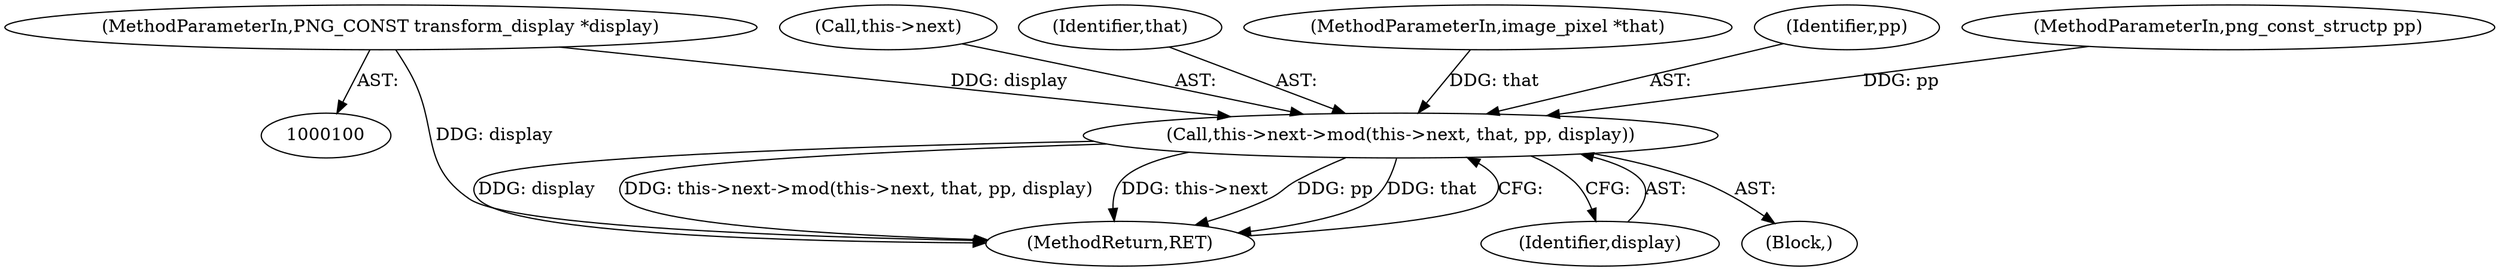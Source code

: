 digraph "1_Android_9d4853418ab2f754c2b63e091c29c5529b8b86ca_80@del" {
"1000104" [label="(MethodParameterIn,PNG_CONST transform_display *display)"];
"1000166" [label="(Call,this->next->mod(this->next, that, pp, display))"];
"1000104" [label="(MethodParameterIn,PNG_CONST transform_display *display)"];
"1000167" [label="(Call,this->next)"];
"1000170" [label="(Identifier,that)"];
"1000105" [label="(Block,)"];
"1000102" [label="(MethodParameterIn,image_pixel *that)"];
"1000171" [label="(Identifier,pp)"];
"1000166" [label="(Call,this->next->mod(this->next, that, pp, display))"];
"1000103" [label="(MethodParameterIn,png_const_structp pp)"];
"1000173" [label="(MethodReturn,RET)"];
"1000172" [label="(Identifier,display)"];
"1000104" -> "1000100"  [label="AST: "];
"1000104" -> "1000173"  [label="DDG: display"];
"1000104" -> "1000166"  [label="DDG: display"];
"1000166" -> "1000105"  [label="AST: "];
"1000166" -> "1000172"  [label="CFG: "];
"1000167" -> "1000166"  [label="AST: "];
"1000170" -> "1000166"  [label="AST: "];
"1000171" -> "1000166"  [label="AST: "];
"1000172" -> "1000166"  [label="AST: "];
"1000173" -> "1000166"  [label="CFG: "];
"1000166" -> "1000173"  [label="DDG: display"];
"1000166" -> "1000173"  [label="DDG: this->next->mod(this->next, that, pp, display)"];
"1000166" -> "1000173"  [label="DDG: this->next"];
"1000166" -> "1000173"  [label="DDG: pp"];
"1000166" -> "1000173"  [label="DDG: that"];
"1000102" -> "1000166"  [label="DDG: that"];
"1000103" -> "1000166"  [label="DDG: pp"];
}

